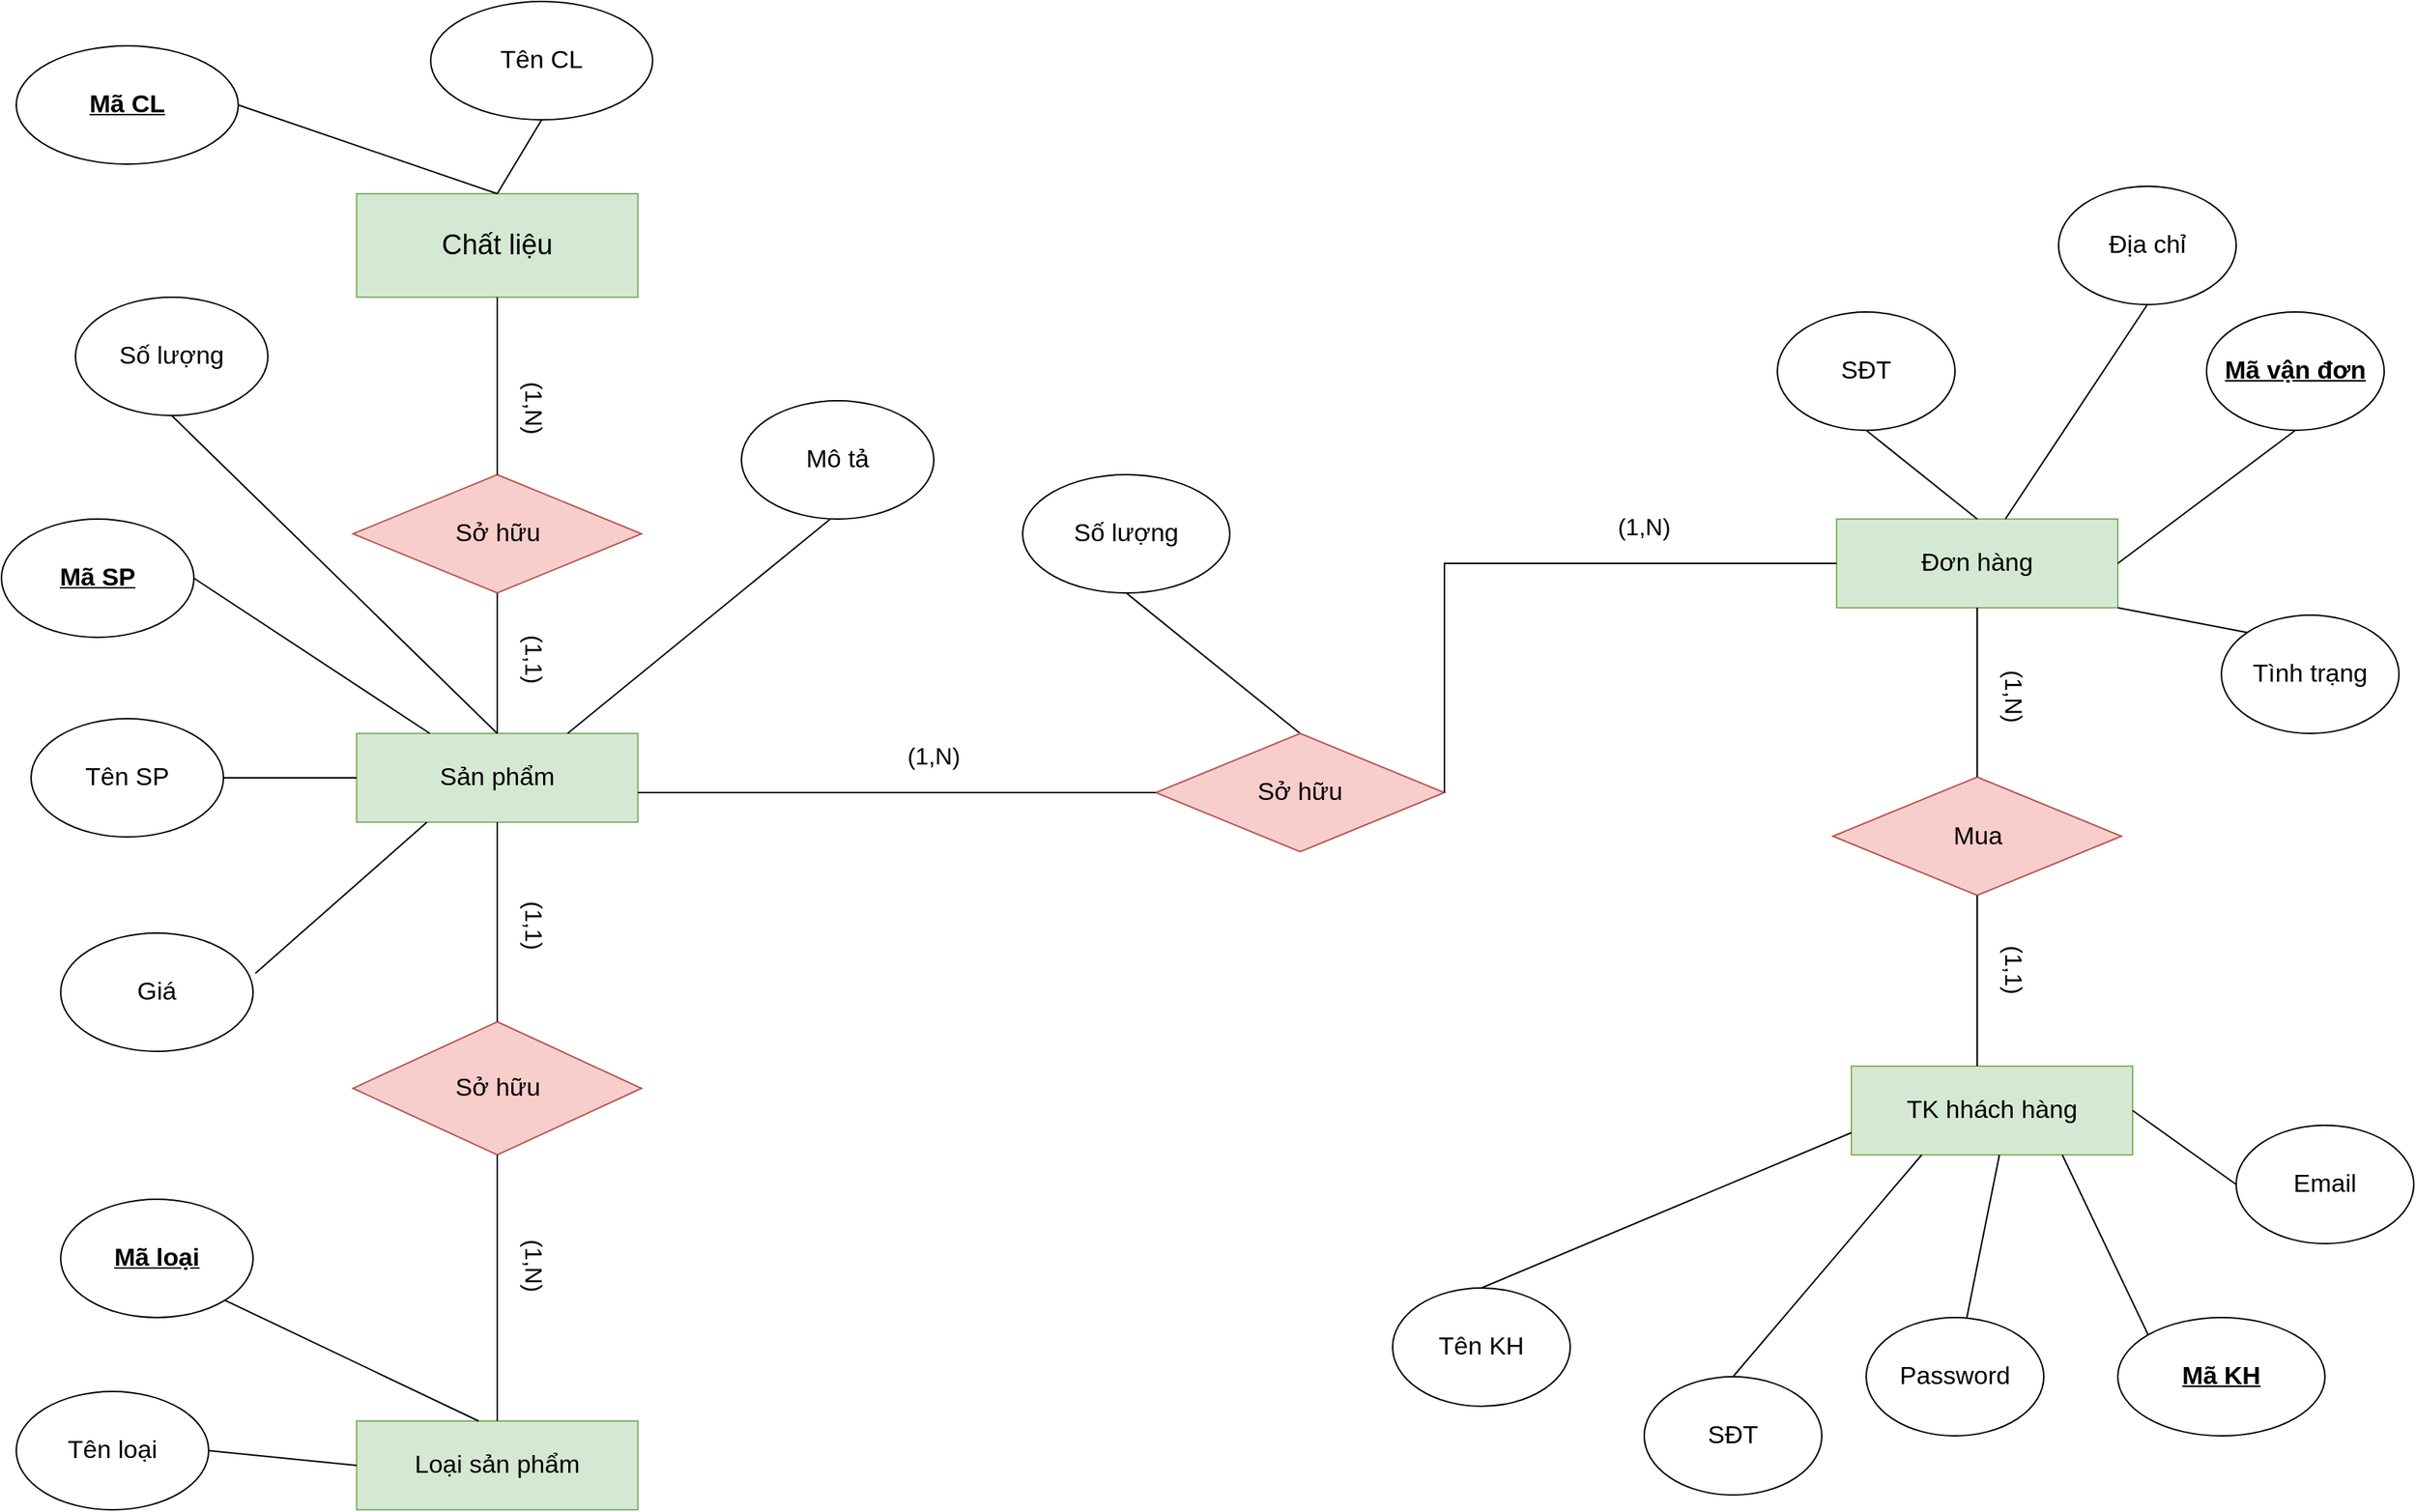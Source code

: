 <mxfile version="21.0.6" type="device"><diagram id="R2lEEEUBdFMjLlhIrx00" name="Page-1"><mxGraphModel dx="2100" dy="1146" grid="1" gridSize="10" guides="1" tooltips="1" connect="1" arrows="1" fold="1" page="1" pageScale="1" pageWidth="1654" pageHeight="1169" math="0" shadow="0" extFonts="Permanent Marker^https://fonts.googleapis.com/css?family=Permanent+Marker"><root><mxCell id="0"/><mxCell id="1" parent="0"/><mxCell id="5qhu8tFqpwTaqPBQYKA--4" value="&lt;font style=&quot;font-size: 19px;&quot;&gt;Chất liệu&lt;/font&gt;" style="rounded=0;whiteSpace=wrap;html=1;fillColor=#d5e8d4;strokeColor=#82b366;" parent="1" vertex="1"><mxGeometry x="250" y="150" width="190" height="70" as="geometry"/></mxCell><mxCell id="5qhu8tFqpwTaqPBQYKA--5" value="&lt;font style=&quot;font-size: 17px;&quot;&gt;Loại sản phẩm&lt;/font&gt;" style="rounded=0;whiteSpace=wrap;html=1;fillColor=#d5e8d4;strokeColor=#82b366;" parent="1" vertex="1"><mxGeometry x="250" y="980" width="190" height="60" as="geometry"/></mxCell><mxCell id="5qhu8tFqpwTaqPBQYKA--6" value="&lt;font style=&quot;font-size: 17px;&quot;&gt;TK hhách hàng&lt;/font&gt;" style="rounded=0;whiteSpace=wrap;html=1;fillColor=#d5e8d4;strokeColor=#82b366;" parent="1" vertex="1"><mxGeometry x="1260" y="740" width="190" height="60" as="geometry"/></mxCell><mxCell id="5qhu8tFqpwTaqPBQYKA--7" value="&lt;font style=&quot;font-size: 17px;&quot;&gt;Sản phẩm&lt;/font&gt;" style="rounded=0;whiteSpace=wrap;html=1;fillColor=#d5e8d4;strokeColor=#82b366;" parent="1" vertex="1"><mxGeometry x="250" y="515" width="190" height="60" as="geometry"/></mxCell><mxCell id="xljik87BUZoWEo5sNhPh-1" value="&lt;font style=&quot;font-size: 17px;&quot;&gt;Đơn hàng&lt;/font&gt;" style="rounded=0;whiteSpace=wrap;html=1;fillColor=#d5e8d4;strokeColor=#82b366;" parent="1" vertex="1"><mxGeometry x="1250" y="370" width="190" height="60" as="geometry"/></mxCell><mxCell id="xljik87BUZoWEo5sNhPh-4" value="&lt;font style=&quot;font-size: 17px;&quot;&gt;&lt;u&gt;&lt;b&gt;Mã CL&lt;/b&gt;&lt;/u&gt;&lt;/font&gt;" style="ellipse;whiteSpace=wrap;html=1;" parent="1" vertex="1"><mxGeometry x="20" y="50" width="150" height="80" as="geometry"/></mxCell><mxCell id="xljik87BUZoWEo5sNhPh-5" value="&lt;font style=&quot;font-size: 17px;&quot;&gt;Tên CL&lt;/font&gt;" style="ellipse;whiteSpace=wrap;html=1;" parent="1" vertex="1"><mxGeometry x="300" y="20" width="150" height="80" as="geometry"/></mxCell><mxCell id="xljik87BUZoWEo5sNhPh-6" value="&lt;font style=&quot;font-size: 17px;&quot;&gt;&lt;u&gt;&lt;b&gt;Mã loại&lt;/b&gt;&lt;/u&gt;&lt;/font&gt;" style="ellipse;whiteSpace=wrap;html=1;" parent="1" vertex="1"><mxGeometry x="50" y="830" width="130" height="80" as="geometry"/></mxCell><mxCell id="xljik87BUZoWEo5sNhPh-7" value="&lt;font style=&quot;font-size: 17px;&quot;&gt;Tên loại&lt;/font&gt;" style="ellipse;whiteSpace=wrap;html=1;" parent="1" vertex="1"><mxGeometry x="20" y="960" width="130" height="80" as="geometry"/></mxCell><mxCell id="xljik87BUZoWEo5sNhPh-9" value="" style="endArrow=none;html=1;rounded=0;exitX=0.5;exitY=0;exitDx=0;exitDy=0;entryX=0.5;entryY=1;entryDx=0;entryDy=0;" parent="1" source="5qhu8tFqpwTaqPBQYKA--4" target="xljik87BUZoWEo5sNhPh-5" edge="1"><mxGeometry width="50" height="50" relative="1" as="geometry"><mxPoint x="180" y="200" as="sourcePoint"/><mxPoint x="270" y="120" as="targetPoint"/></mxGeometry></mxCell><mxCell id="xljik87BUZoWEo5sNhPh-10" value="" style="endArrow=none;html=1;rounded=0;exitX=0.5;exitY=0;exitDx=0;exitDy=0;entryX=1;entryY=0.5;entryDx=0;entryDy=0;" parent="1" source="5qhu8tFqpwTaqPBQYKA--4" target="xljik87BUZoWEo5sNhPh-4" edge="1"><mxGeometry width="50" height="50" relative="1" as="geometry"><mxPoint x="265" y="200" as="sourcePoint"/><mxPoint x="105" y="120" as="targetPoint"/></mxGeometry></mxCell><mxCell id="xljik87BUZoWEo5sNhPh-11" value="" style="endArrow=none;html=1;rounded=0;exitX=0;exitY=0.5;exitDx=0;exitDy=0;entryX=1;entryY=0.5;entryDx=0;entryDy=0;" parent="1" source="5qhu8tFqpwTaqPBQYKA--5" target="xljik87BUZoWEo5sNhPh-7" edge="1"><mxGeometry width="50" height="50" relative="1" as="geometry"><mxPoint x="660" y="270" as="sourcePoint"/><mxPoint x="790" y="120" as="targetPoint"/></mxGeometry></mxCell><mxCell id="xljik87BUZoWEo5sNhPh-12" value="" style="endArrow=none;html=1;rounded=0;exitX=0.434;exitY=0;exitDx=0;exitDy=0;exitPerimeter=0;entryX=1;entryY=1;entryDx=0;entryDy=0;" parent="1" source="5qhu8tFqpwTaqPBQYKA--5" target="xljik87BUZoWEo5sNhPh-6" edge="1"><mxGeometry width="50" height="50" relative="1" as="geometry"><mxPoint x="860" y="200" as="sourcePoint"/><mxPoint x="600" y="120" as="targetPoint"/></mxGeometry></mxCell><mxCell id="xljik87BUZoWEo5sNhPh-14" value="&lt;font style=&quot;font-size: 17px;&quot;&gt;Tên SP&lt;/font&gt;" style="ellipse;whiteSpace=wrap;html=1;" parent="1" vertex="1"><mxGeometry x="30" y="505" width="130" height="80" as="geometry"/></mxCell><mxCell id="xljik87BUZoWEo5sNhPh-15" value="&lt;font style=&quot;font-size: 17px;&quot;&gt;Mô tả&lt;/font&gt;" style="ellipse;whiteSpace=wrap;html=1;" parent="1" vertex="1"><mxGeometry x="510" y="290" width="130" height="80" as="geometry"/></mxCell><mxCell id="xljik87BUZoWEo5sNhPh-16" value="&lt;font style=&quot;font-size: 17px;&quot;&gt;Số lượng&lt;/font&gt;" style="ellipse;whiteSpace=wrap;html=1;" parent="1" vertex="1"><mxGeometry x="60" y="220" width="130" height="80" as="geometry"/></mxCell><mxCell id="xljik87BUZoWEo5sNhPh-17" value="&lt;font style=&quot;font-size: 17px;&quot;&gt;&lt;u&gt;&lt;b&gt;Mã SP&lt;/b&gt;&lt;/u&gt;&lt;/font&gt;" style="ellipse;whiteSpace=wrap;html=1;" parent="1" vertex="1"><mxGeometry x="10" y="370" width="130" height="80" as="geometry"/></mxCell><mxCell id="xljik87BUZoWEo5sNhPh-18" value="&lt;font style=&quot;font-size: 17px;&quot;&gt;Giá&lt;/font&gt;" style="ellipse;whiteSpace=wrap;html=1;" parent="1" vertex="1"><mxGeometry x="50" y="650" width="130" height="80" as="geometry"/></mxCell><mxCell id="xljik87BUZoWEo5sNhPh-20" value="&lt;span style=&quot;font-size: 17px;&quot;&gt;Sở hữu&lt;/span&gt;" style="rhombus;whiteSpace=wrap;html=1;fillColor=#f8cecc;strokeColor=#b85450;" parent="1" vertex="1"><mxGeometry x="247.5" y="340" width="195" height="80" as="geometry"/></mxCell><mxCell id="xljik87BUZoWEo5sNhPh-21" value="&lt;span style=&quot;font-size: 17px;&quot;&gt;Sở hữu&lt;/span&gt;" style="rhombus;whiteSpace=wrap;html=1;fillColor=#f8cecc;strokeColor=#b85450;" parent="1" vertex="1"><mxGeometry x="247.5" y="710" width="195" height="90" as="geometry"/></mxCell><mxCell id="xljik87BUZoWEo5sNhPh-25" value="" style="endArrow=none;html=1;rounded=0;entryX=0.5;entryY=1;entryDx=0;entryDy=0;exitX=0.5;exitY=0;exitDx=0;exitDy=0;" parent="1" source="xljik87BUZoWEo5sNhPh-20" target="5qhu8tFqpwTaqPBQYKA--4" edge="1"><mxGeometry width="50" height="50" relative="1" as="geometry"><mxPoint x="352" y="330" as="sourcePoint"/><mxPoint x="351.5" y="220" as="targetPoint"/></mxGeometry></mxCell><mxCell id="xljik87BUZoWEo5sNhPh-26" value="" style="endArrow=none;html=1;rounded=0;entryX=0.5;entryY=1;entryDx=0;entryDy=0;exitX=0.5;exitY=0;exitDx=0;exitDy=0;" parent="1" source="5qhu8tFqpwTaqPBQYKA--7" target="xljik87BUZoWEo5sNhPh-20" edge="1"><mxGeometry width="50" height="50" relative="1" as="geometry"><mxPoint x="351.5" y="560" as="sourcePoint"/><mxPoint x="351.5" y="440" as="targetPoint"/></mxGeometry></mxCell><mxCell id="xljik87BUZoWEo5sNhPh-27" value="" style="endArrow=none;html=1;rounded=0;entryX=0.5;entryY=1;entryDx=0;entryDy=0;exitX=0.5;exitY=0;exitDx=0;exitDy=0;" parent="1" source="5qhu8tFqpwTaqPBQYKA--7" target="xljik87BUZoWEo5sNhPh-16" edge="1"><mxGeometry width="50" height="50" relative="1" as="geometry"><mxPoint x="330" y="510" as="sourcePoint"/><mxPoint x="580" y="500" as="targetPoint"/></mxGeometry></mxCell><mxCell id="xljik87BUZoWEo5sNhPh-29" value="" style="endArrow=none;html=1;rounded=0;exitX=0.75;exitY=0;exitDx=0;exitDy=0;entryX=0.462;entryY=1;entryDx=0;entryDy=0;entryPerimeter=0;" parent="1" source="5qhu8tFqpwTaqPBQYKA--7" target="xljik87BUZoWEo5sNhPh-15" edge="1"><mxGeometry width="50" height="50" relative="1" as="geometry"><mxPoint x="340" y="480" as="sourcePoint"/><mxPoint x="560" y="370" as="targetPoint"/></mxGeometry></mxCell><mxCell id="xljik87BUZoWEo5sNhPh-30" value="" style="endArrow=none;html=1;rounded=0;entryX=1;entryY=0.5;entryDx=0;entryDy=0;" parent="1" source="5qhu8tFqpwTaqPBQYKA--7" target="xljik87BUZoWEo5sNhPh-17" edge="1"><mxGeometry width="50" height="50" relative="1" as="geometry"><mxPoint x="290" y="560" as="sourcePoint"/><mxPoint x="150" y="430" as="targetPoint"/></mxGeometry></mxCell><mxCell id="xljik87BUZoWEo5sNhPh-31" value="" style="endArrow=none;html=1;rounded=0;exitX=0;exitY=0.5;exitDx=0;exitDy=0;entryX=1;entryY=0.5;entryDx=0;entryDy=0;" parent="1" source="5qhu8tFqpwTaqPBQYKA--7" target="xljik87BUZoWEo5sNhPh-14" edge="1"><mxGeometry width="50" height="50" relative="1" as="geometry"><mxPoint x="240" y="730" as="sourcePoint"/><mxPoint x="160" y="540" as="targetPoint"/></mxGeometry></mxCell><mxCell id="xljik87BUZoWEo5sNhPh-32" value="" style="endArrow=none;html=1;rounded=0;entryX=0.25;entryY=1;entryDx=0;entryDy=0;exitX=1.012;exitY=0.34;exitDx=0;exitDy=0;exitPerimeter=0;" parent="1" source="xljik87BUZoWEo5sNhPh-18" target="5qhu8tFqpwTaqPBQYKA--7" edge="1"><mxGeometry width="50" height="50" relative="1" as="geometry"><mxPoint x="180" y="670" as="sourcePoint"/><mxPoint x="350" y="590" as="targetPoint"/></mxGeometry></mxCell><mxCell id="xljik87BUZoWEo5sNhPh-33" value="" style="endArrow=none;html=1;rounded=0;entryX=0.5;entryY=1;entryDx=0;entryDy=0;exitX=0.5;exitY=0;exitDx=0;exitDy=0;" parent="1" source="xljik87BUZoWEo5sNhPh-21" target="5qhu8tFqpwTaqPBQYKA--7" edge="1"><mxGeometry width="50" height="50" relative="1" as="geometry"><mxPoint x="351.5" y="775" as="sourcePoint"/><mxPoint x="351.5" y="605" as="targetPoint"/></mxGeometry></mxCell><mxCell id="xljik87BUZoWEo5sNhPh-34" value="" style="endArrow=none;html=1;rounded=0;entryX=0.5;entryY=1;entryDx=0;entryDy=0;exitX=0.5;exitY=0;exitDx=0;exitDy=0;" parent="1" source="5qhu8tFqpwTaqPBQYKA--5" target="xljik87BUZoWEo5sNhPh-21" edge="1"><mxGeometry width="50" height="50" relative="1" as="geometry"><mxPoint x="344" y="970" as="sourcePoint"/><mxPoint x="350" y="840" as="targetPoint"/></mxGeometry></mxCell><mxCell id="xljik87BUZoWEo5sNhPh-36" value="&lt;font style=&quot;font-size: 17px;&quot;&gt;Số lượng&lt;/font&gt;" style="ellipse;whiteSpace=wrap;html=1;" parent="1" vertex="1"><mxGeometry x="700" y="340" width="140" height="80" as="geometry"/></mxCell><mxCell id="xljik87BUZoWEo5sNhPh-37" value="" style="endArrow=none;html=1;rounded=0;exitX=0.5;exitY=1;exitDx=0;exitDy=0;entryX=0.5;entryY=0;entryDx=0;entryDy=0;" parent="1" source="xljik87BUZoWEo5sNhPh-36" target="xljik87BUZoWEo5sNhPh-55" edge="1"><mxGeometry width="50" height="50" relative="1" as="geometry"><mxPoint x="650" y="970" as="sourcePoint"/><mxPoint x="881" y="510" as="targetPoint"/></mxGeometry></mxCell><mxCell id="xljik87BUZoWEo5sNhPh-38" value="&lt;font style=&quot;font-size: 17px;&quot;&gt;&lt;u&gt;&lt;b&gt;Mã KH&lt;/b&gt;&lt;/u&gt;&lt;/font&gt;" style="ellipse;whiteSpace=wrap;html=1;" parent="1" vertex="1"><mxGeometry x="1440" y="910" width="140" height="80" as="geometry"/></mxCell><mxCell id="xljik87BUZoWEo5sNhPh-39" value="&lt;font style=&quot;font-size: 17px;&quot;&gt;SĐT&lt;/font&gt;" style="ellipse;whiteSpace=wrap;html=1;" parent="1" vertex="1"><mxGeometry x="1120" y="950" width="120" height="80" as="geometry"/></mxCell><mxCell id="xljik87BUZoWEo5sNhPh-40" value="&lt;font style=&quot;font-size: 17px;&quot;&gt;Địa chỉ&lt;/font&gt;" style="ellipse;whiteSpace=wrap;html=1;" parent="1" vertex="1"><mxGeometry x="1400" y="145" width="120" height="80" as="geometry"/></mxCell><mxCell id="xljik87BUZoWEo5sNhPh-41" value="&lt;font style=&quot;font-size: 17px;&quot;&gt;Tên KH&lt;/font&gt;" style="ellipse;whiteSpace=wrap;html=1;" parent="1" vertex="1"><mxGeometry x="950" y="890" width="120" height="80" as="geometry"/></mxCell><mxCell id="xljik87BUZoWEo5sNhPh-42" value="&lt;font style=&quot;font-size: 17px;&quot;&gt;Email&lt;/font&gt;" style="ellipse;whiteSpace=wrap;html=1;" parent="1" vertex="1"><mxGeometry x="1520" y="780" width="120" height="80" as="geometry"/></mxCell><mxCell id="xljik87BUZoWEo5sNhPh-43" value="&lt;font style=&quot;font-size: 17px;&quot;&gt;Password&lt;/font&gt;" style="ellipse;whiteSpace=wrap;html=1;" parent="1" vertex="1"><mxGeometry x="1270" y="910" width="120" height="80" as="geometry"/></mxCell><mxCell id="xljik87BUZoWEo5sNhPh-44" value="" style="endArrow=none;html=1;rounded=0;exitX=0.5;exitY=0;exitDx=0;exitDy=0;entryX=0;entryY=0.75;entryDx=0;entryDy=0;" parent="1" source="xljik87BUZoWEo5sNhPh-41" target="5qhu8tFqpwTaqPBQYKA--6" edge="1"><mxGeometry width="50" height="50" relative="1" as="geometry"><mxPoint x="1120" y="940" as="sourcePoint"/><mxPoint x="1260" y="800" as="targetPoint"/></mxGeometry></mxCell><mxCell id="xljik87BUZoWEo5sNhPh-45" value="" style="endArrow=none;html=1;rounded=0;exitX=0.5;exitY=0;exitDx=0;exitDy=0;entryX=0.25;entryY=1;entryDx=0;entryDy=0;" parent="1" source="xljik87BUZoWEo5sNhPh-39" target="5qhu8tFqpwTaqPBQYKA--6" edge="1"><mxGeometry width="50" height="50" relative="1" as="geometry"><mxPoint x="1120" y="990" as="sourcePoint"/><mxPoint x="1310" y="800" as="targetPoint"/></mxGeometry></mxCell><mxCell id="xljik87BUZoWEo5sNhPh-46" value="" style="endArrow=none;html=1;rounded=0;" parent="1" source="xljik87BUZoWEo5sNhPh-43" edge="1"><mxGeometry width="50" height="50" relative="1" as="geometry"><mxPoint x="1130" y="990" as="sourcePoint"/><mxPoint x="1360" y="800" as="targetPoint"/></mxGeometry></mxCell><mxCell id="xljik87BUZoWEo5sNhPh-47" value="" style="endArrow=none;html=1;rounded=0;exitX=0;exitY=0;exitDx=0;exitDy=0;entryX=0.75;entryY=1;entryDx=0;entryDy=0;" parent="1" source="xljik87BUZoWEo5sNhPh-38" target="5qhu8tFqpwTaqPBQYKA--6" edge="1"><mxGeometry width="50" height="50" relative="1" as="geometry"><mxPoint x="1250" y="950" as="sourcePoint"/><mxPoint x="1440" y="800" as="targetPoint"/></mxGeometry></mxCell><mxCell id="xljik87BUZoWEo5sNhPh-48" value="" style="endArrow=none;html=1;rounded=0;entryX=0;entryY=0.5;entryDx=0;entryDy=0;exitX=1;exitY=0.5;exitDx=0;exitDy=0;" parent="1" source="5qhu8tFqpwTaqPBQYKA--6" target="xljik87BUZoWEo5sNhPh-42" edge="1"><mxGeometry width="50" height="50" relative="1" as="geometry"><mxPoint x="1450" y="775" as="sourcePoint"/><mxPoint x="1740" y="575" as="targetPoint"/></mxGeometry></mxCell><mxCell id="xljik87BUZoWEo5sNhPh-49" value="&lt;font style=&quot;font-size: 17px;&quot;&gt;SĐT&lt;/font&gt;" style="ellipse;whiteSpace=wrap;html=1;" parent="1" vertex="1"><mxGeometry x="1210" y="230" width="120" height="80" as="geometry"/></mxCell><mxCell id="xljik87BUZoWEo5sNhPh-50" value="&lt;span style=&quot;font-size: 17px;&quot;&gt;Mua&lt;/span&gt;" style="rhombus;whiteSpace=wrap;html=1;fillColor=#f8cecc;strokeColor=#b85450;" parent="1" vertex="1"><mxGeometry x="1247.5" y="544.5" width="195" height="80" as="geometry"/></mxCell><mxCell id="xljik87BUZoWEo5sNhPh-51" value="" style="endArrow=none;html=1;rounded=0;entryX=0.5;entryY=1;entryDx=0;entryDy=0;exitX=0.5;exitY=0;exitDx=0;exitDy=0;" parent="1" source="xljik87BUZoWEo5sNhPh-50" target="xljik87BUZoWEo5sNhPh-1" edge="1"><mxGeometry width="50" height="50" relative="1" as="geometry"><mxPoint x="1344" y="540" as="sourcePoint"/><mxPoint x="1344" y="430" as="targetPoint"/></mxGeometry></mxCell><mxCell id="xljik87BUZoWEo5sNhPh-52" value="" style="endArrow=none;html=1;rounded=0;entryX=0.5;entryY=1;entryDx=0;entryDy=0;" parent="1" target="xljik87BUZoWEo5sNhPh-50" edge="1"><mxGeometry width="50" height="50" relative="1" as="geometry"><mxPoint x="1345" y="740" as="sourcePoint"/><mxPoint x="1355" y="640" as="targetPoint"/></mxGeometry></mxCell><mxCell id="xljik87BUZoWEo5sNhPh-53" value="" style="endArrow=none;html=1;rounded=0;exitX=0.5;exitY=0;exitDx=0;exitDy=0;entryX=0.5;entryY=1;entryDx=0;entryDy=0;" parent="1" source="xljik87BUZoWEo5sNhPh-1" target="xljik87BUZoWEo5sNhPh-49" edge="1"><mxGeometry width="50" height="50" relative="1" as="geometry"><mxPoint x="1400" y="440" as="sourcePoint"/><mxPoint x="1310" y="300" as="targetPoint"/></mxGeometry></mxCell><mxCell id="xljik87BUZoWEo5sNhPh-54" value="" style="endArrow=none;html=1;rounded=0;exitX=0.6;exitY=0;exitDx=0;exitDy=0;exitPerimeter=0;entryX=0.5;entryY=1;entryDx=0;entryDy=0;" parent="1" source="xljik87BUZoWEo5sNhPh-1" target="xljik87BUZoWEo5sNhPh-40" edge="1"><mxGeometry width="50" height="50" relative="1" as="geometry"><mxPoint x="1250" y="395" as="sourcePoint"/><mxPoint x="1480" y="225" as="targetPoint"/></mxGeometry></mxCell><mxCell id="xljik87BUZoWEo5sNhPh-55" value="&lt;span style=&quot;font-size: 17px;&quot;&gt;Sở hữu&lt;/span&gt;" style="rhombus;whiteSpace=wrap;html=1;fillColor=#f8cecc;strokeColor=#b85450;" parent="1" vertex="1"><mxGeometry x="790" y="515" width="195" height="80" as="geometry"/></mxCell><mxCell id="xljik87BUZoWEo5sNhPh-57" value="" style="endArrow=none;html=1;rounded=0;entryX=0;entryY=0.5;entryDx=0;entryDy=0;" parent="1" target="xljik87BUZoWEo5sNhPh-55" edge="1"><mxGeometry width="50" height="50" relative="1" as="geometry"><mxPoint x="440" y="555" as="sourcePoint"/><mxPoint x="610" y="440" as="targetPoint"/></mxGeometry></mxCell><mxCell id="xljik87BUZoWEo5sNhPh-58" value="" style="endArrow=none;html=1;rounded=0;exitX=1;exitY=0.5;exitDx=0;exitDy=0;entryX=0;entryY=0.5;entryDx=0;entryDy=0;" parent="1" source="xljik87BUZoWEo5sNhPh-55" target="xljik87BUZoWEo5sNhPh-1" edge="1"><mxGeometry width="50" height="50" relative="1" as="geometry"><mxPoint x="840" y="470" as="sourcePoint"/><mxPoint x="985" y="290" as="targetPoint"/><Array as="points"><mxPoint x="985" y="400"/></Array></mxGeometry></mxCell><mxCell id="xljik87BUZoWEo5sNhPh-59" value="&lt;font style=&quot;font-size: 17px;&quot;&gt;&lt;u&gt;&lt;b&gt;Mã vận đơn&lt;/b&gt;&lt;/u&gt;&lt;/font&gt;" style="ellipse;whiteSpace=wrap;html=1;" parent="1" vertex="1"><mxGeometry x="1500" y="230" width="120" height="80" as="geometry"/></mxCell><mxCell id="xljik87BUZoWEo5sNhPh-60" value="" style="endArrow=none;html=1;rounded=0;entryX=0.5;entryY=1;entryDx=0;entryDy=0;exitX=1;exitY=0.5;exitDx=0;exitDy=0;" parent="1" source="xljik87BUZoWEo5sNhPh-1" target="xljik87BUZoWEo5sNhPh-59" edge="1"><mxGeometry width="50" height="50" relative="1" as="geometry"><mxPoint x="1370" y="515" as="sourcePoint"/><mxPoint x="1540" y="385" as="targetPoint"/></mxGeometry></mxCell><mxCell id="xljik87BUZoWEo5sNhPh-61" value="&lt;font style=&quot;font-size: 17px;&quot;&gt;Tình trạng&lt;/font&gt;" style="ellipse;whiteSpace=wrap;html=1;" parent="1" vertex="1"><mxGeometry x="1510" y="435" width="120" height="80" as="geometry"/></mxCell><mxCell id="xljik87BUZoWEo5sNhPh-63" value="" style="endArrow=none;html=1;rounded=0;exitX=0;exitY=0;exitDx=0;exitDy=0;entryX=1;entryY=1;entryDx=0;entryDy=0;" parent="1" source="xljik87BUZoWEo5sNhPh-61" target="xljik87BUZoWEo5sNhPh-1" edge="1"><mxGeometry width="50" height="50" relative="1" as="geometry"><mxPoint x="1480" y="630" as="sourcePoint"/><mxPoint x="1450" y="430" as="targetPoint"/></mxGeometry></mxCell><mxCell id="IWu8lJUeVNcDYYDTpKuX-1" value="&lt;font style=&quot;font-size: 16px;&quot;&gt;(1,N)&lt;/font&gt;" style="text;html=1;strokeColor=none;fillColor=none;align=center;verticalAlign=middle;whiteSpace=wrap;rounded=0;" vertex="1" parent="1"><mxGeometry x="610" y="515" width="60" height="30" as="geometry"/></mxCell><mxCell id="IWu8lJUeVNcDYYDTpKuX-2" value="&lt;font style=&quot;font-size: 16px;&quot;&gt;(1,N)&lt;/font&gt;" style="text;html=1;strokeColor=none;fillColor=none;align=center;verticalAlign=middle;whiteSpace=wrap;rounded=0;" vertex="1" parent="1"><mxGeometry x="1090" y="360" width="60" height="30" as="geometry"/></mxCell><mxCell id="IWu8lJUeVNcDYYDTpKuX-4" value="&lt;font style=&quot;font-size: 16px;&quot;&gt;(1,N)&lt;/font&gt;" style="text;html=1;strokeColor=none;fillColor=none;align=center;verticalAlign=middle;whiteSpace=wrap;rounded=0;rotation=90;" vertex="1" parent="1"><mxGeometry x="340" y="280" width="60" height="30" as="geometry"/></mxCell><mxCell id="IWu8lJUeVNcDYYDTpKuX-5" value="&lt;span style=&quot;font-size: 16px;&quot;&gt;(1,1)&lt;br&gt;&lt;/span&gt;" style="text;html=1;strokeColor=none;fillColor=none;align=center;verticalAlign=middle;whiteSpace=wrap;rounded=0;rotation=90;" vertex="1" parent="1"><mxGeometry x="340" y="450" width="60" height="30" as="geometry"/></mxCell><mxCell id="IWu8lJUeVNcDYYDTpKuX-6" value="&lt;span style=&quot;font-size: 16px;&quot;&gt;(1,1)&lt;br&gt;&lt;/span&gt;" style="text;html=1;strokeColor=none;fillColor=none;align=center;verticalAlign=middle;whiteSpace=wrap;rounded=0;rotation=90;" vertex="1" parent="1"><mxGeometry x="340" y="630" width="60" height="30" as="geometry"/></mxCell><mxCell id="IWu8lJUeVNcDYYDTpKuX-7" value="&lt;font style=&quot;font-size: 16px;&quot;&gt;(1,N)&lt;/font&gt;" style="text;html=1;strokeColor=none;fillColor=none;align=center;verticalAlign=middle;whiteSpace=wrap;rounded=0;rotation=90;" vertex="1" parent="1"><mxGeometry x="340" y="860" width="60" height="30" as="geometry"/></mxCell><mxCell id="IWu8lJUeVNcDYYDTpKuX-8" value="&lt;font style=&quot;font-size: 16px;&quot;&gt;(1,N)&lt;/font&gt;" style="text;html=1;strokeColor=none;fillColor=none;align=center;verticalAlign=middle;whiteSpace=wrap;rounded=0;rotation=90;" vertex="1" parent="1"><mxGeometry x="1340" y="475" width="60" height="30" as="geometry"/></mxCell><mxCell id="IWu8lJUeVNcDYYDTpKuX-9" value="&lt;span style=&quot;font-size: 16px;&quot;&gt;(1,1)&lt;br&gt;&lt;/span&gt;" style="text;html=1;strokeColor=none;fillColor=none;align=center;verticalAlign=middle;whiteSpace=wrap;rounded=0;rotation=90;" vertex="1" parent="1"><mxGeometry x="1340" y="660" width="60" height="30" as="geometry"/></mxCell></root></mxGraphModel></diagram></mxfile>